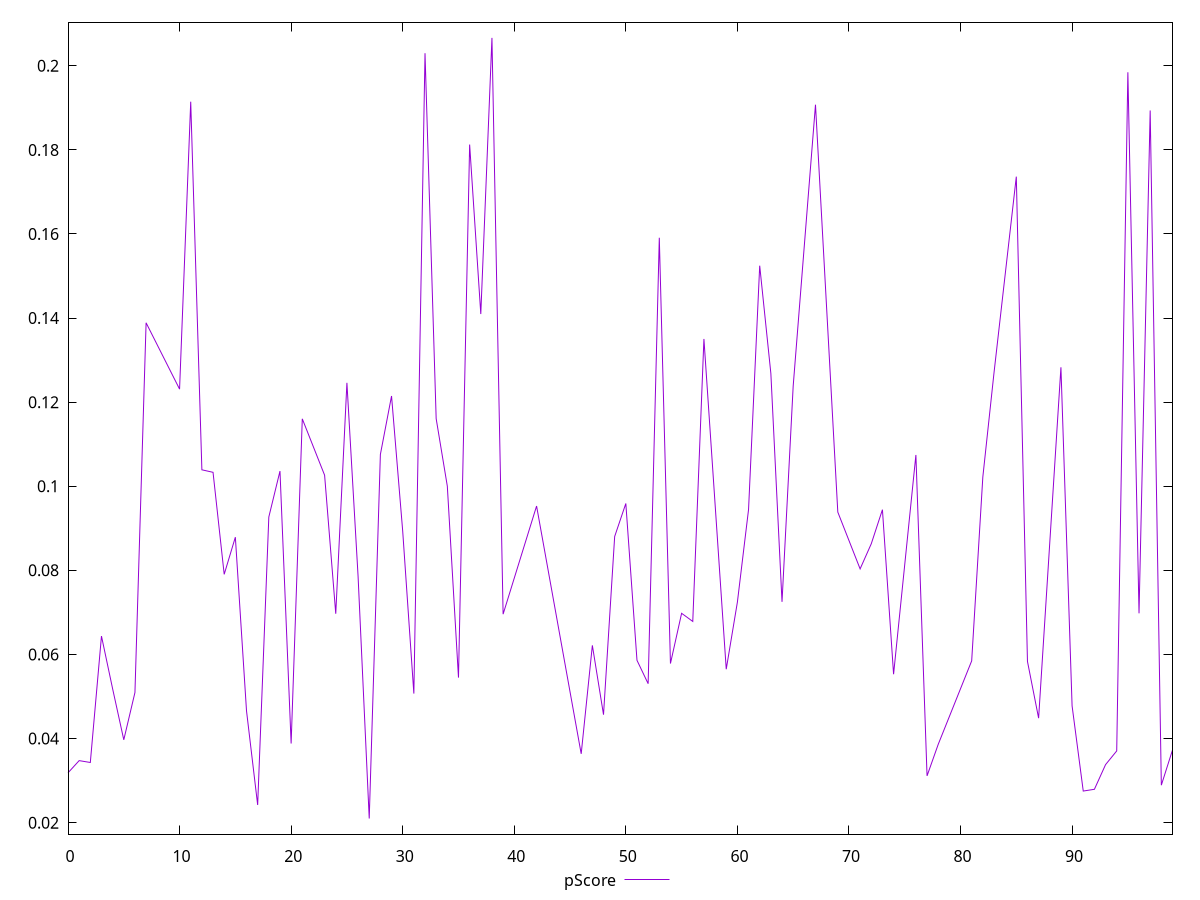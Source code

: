 reset

$pScore <<EOF
0 0.031844416000977926
1 0.034748653117118444
2 0.03430736334050666
3 0.06436574131286721
4 0.051825807508911526
5 0.0396997339100677
6 0.05094795816328884
7 0.13887965985236167
10 0.12310206600060775
11 0.191458461277898
12 0.10391360711755399
13 0.10331626293625684
14 0.07905020227674991
15 0.08789283766442291
16 0.04660269683922574
17 0.02420526948211693
18 0.09268609004086581
19 0.10361234313399093
20 0.038822204113337755
21 0.1160415798841542
23 0.10262976298785143
24 0.06968323974808788
25 0.12459616145544306
26 0.07861767462734998
27 0.020979467331112278
28 0.10756759109059594
29 0.12146398868911479
30 0.08933577888518918
31 0.050691830443999275
32 0.20299721237751356
33 0.1160836530180765
34 0.10002347593099259
35 0.05449006553536323
36 0.18126215043447175
37 0.14096271004108019
38 0.20663268571633875
39 0.06958268129958567
42 0.09529544076435403
46 0.03636352332231235
47 0.06216036154940735
48 0.04567482210917995
49 0.08805465760477238
50 0.09590492125020622
51 0.05860947017863072
52 0.05304467079989117
53 0.15910330324627264
54 0.0578405114041301
55 0.0697840417151826
56 0.06784909301419606
57 0.13503293137367733
59 0.05648624719606116
60 0.07244886853403154
61 0.09446881240577554
62 0.1524624357505477
63 0.1268267794543828
64 0.07251208839867784
65 0.123796599712233
67 0.19075030909497181
69 0.09385304616430479
71 0.08034566803533938
72 0.08632126956093783
73 0.0944333310988254
74 0.055292690230233754
76 0.1074436784587689
77 0.031120940791050045
78 0.03861758342634214
81 0.05847413747266156
82 0.1022207903496909
83 0.12694625804231996
85 0.1736348353170971
86 0.05833757655527072
87 0.04485035417055916
89 0.12829559649202993
90 0.04777066576731681
91 0.027512628883638812
92 0.027929767323559118
93 0.03379289048810186
94 0.03705380600309316
95 0.19846274772030814
96 0.06978014043439629
97 0.1893717829543199
98 0.028908363020405836
99 0.037273284642269644
EOF

set key outside below
set xrange [0:99]
set yrange [0.01726640296340775:0.21034575008404327]
set trange [0.01726640296340775:0.21034575008404327]
set terminal svg size 640, 500 enhanced background rgb 'white'
set output "reports/report_00027_2021-02-24T12-40-31.850Z/speed-index/samples/astro/pScore/values.svg"

plot $pScore title "pScore" with line

reset
